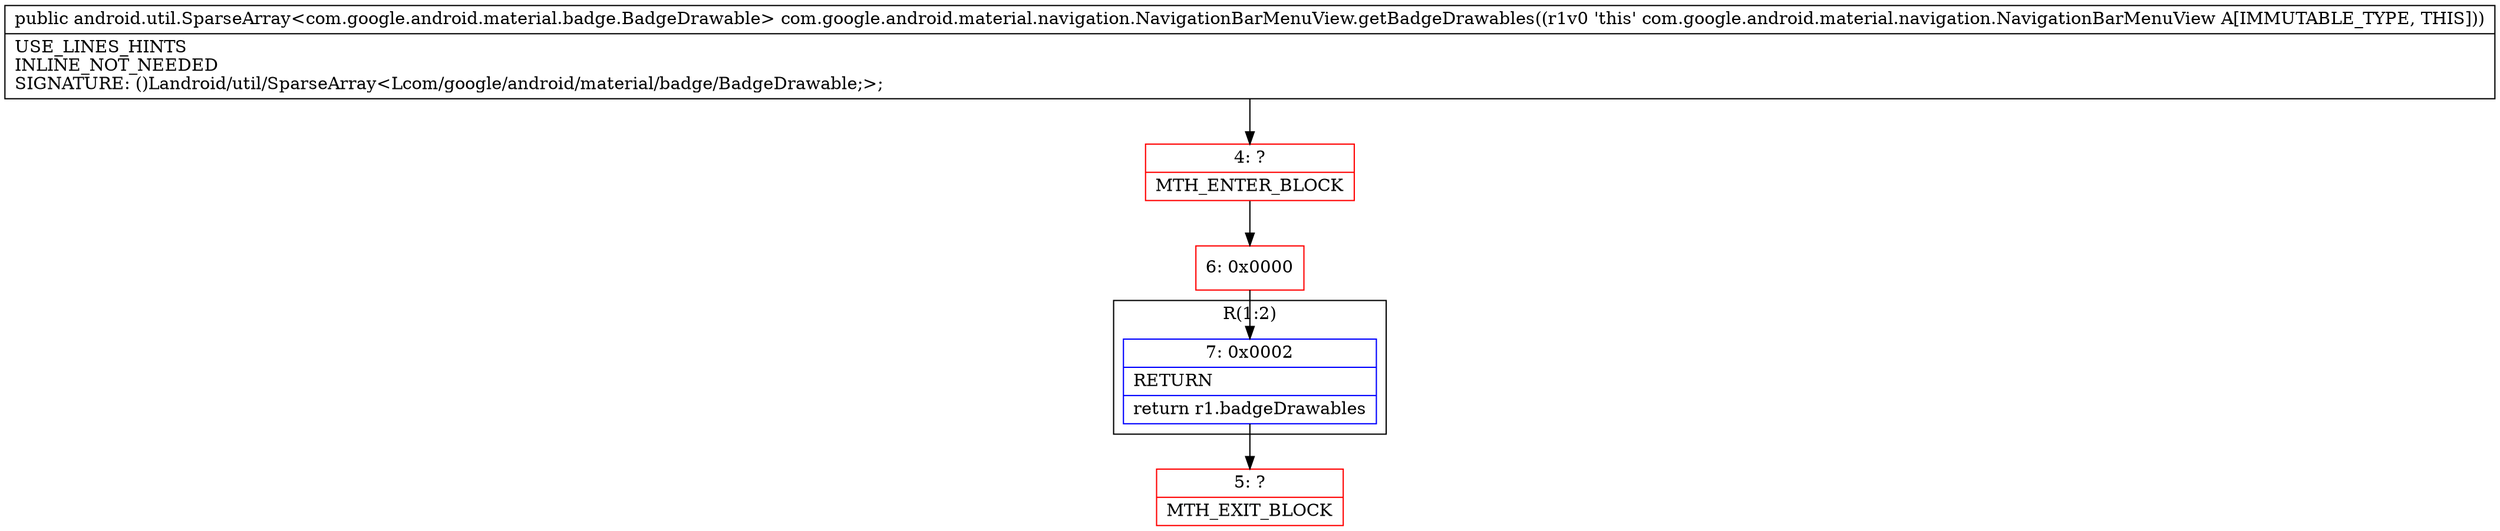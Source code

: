 digraph "CFG forcom.google.android.material.navigation.NavigationBarMenuView.getBadgeDrawables()Landroid\/util\/SparseArray;" {
subgraph cluster_Region_1087709514 {
label = "R(1:2)";
node [shape=record,color=blue];
Node_7 [shape=record,label="{7\:\ 0x0002|RETURN\l|return r1.badgeDrawables\l}"];
}
Node_4 [shape=record,color=red,label="{4\:\ ?|MTH_ENTER_BLOCK\l}"];
Node_6 [shape=record,color=red,label="{6\:\ 0x0000}"];
Node_5 [shape=record,color=red,label="{5\:\ ?|MTH_EXIT_BLOCK\l}"];
MethodNode[shape=record,label="{public android.util.SparseArray\<com.google.android.material.badge.BadgeDrawable\> com.google.android.material.navigation.NavigationBarMenuView.getBadgeDrawables((r1v0 'this' com.google.android.material.navigation.NavigationBarMenuView A[IMMUTABLE_TYPE, THIS]))  | USE_LINES_HINTS\lINLINE_NOT_NEEDED\lSIGNATURE: ()Landroid\/util\/SparseArray\<Lcom\/google\/android\/material\/badge\/BadgeDrawable;\>;\l}"];
MethodNode -> Node_4;Node_7 -> Node_5;
Node_4 -> Node_6;
Node_6 -> Node_7;
}

